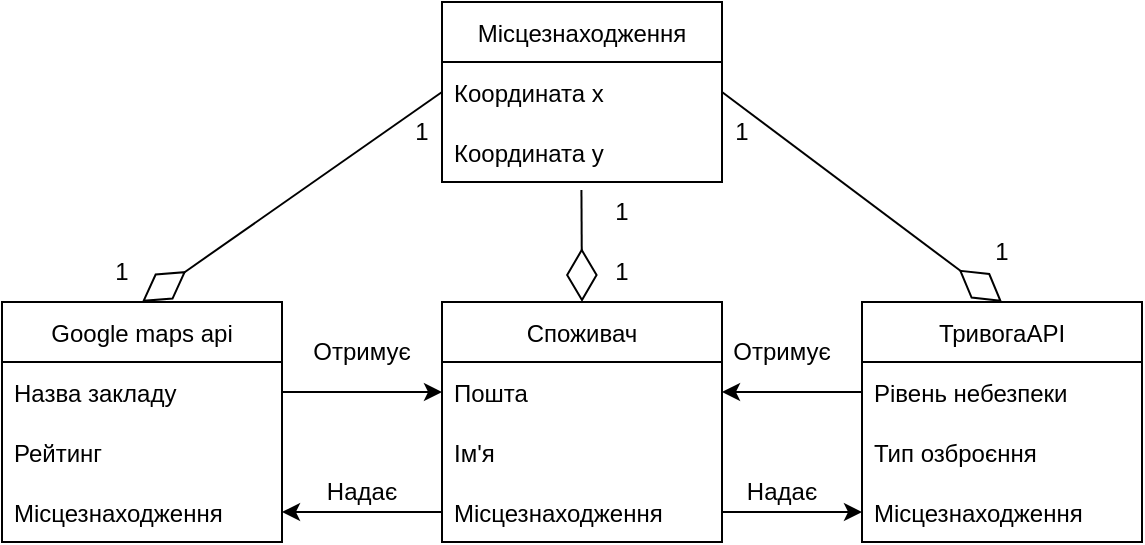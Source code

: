<mxfile version="24.2.1" type="device">
  <diagram id="UP70OYsEdL4t-0LXMRVg" name="Страница 1">
    <mxGraphModel dx="1075" dy="471" grid="1" gridSize="10" guides="1" tooltips="1" connect="1" arrows="1" fold="1" page="1" pageScale="1" pageWidth="827" pageHeight="1169" math="0" shadow="0">
      <root>
        <mxCell id="0" />
        <mxCell id="1" parent="0" />
        <mxCell id="zKAUEKV1T977Aa9bg8hR-9" value="ТривогаAPI" style="swimlane;fontStyle=0;childLayout=stackLayout;horizontal=1;startSize=30;horizontalStack=0;resizeParent=1;resizeParentMax=0;resizeLast=0;collapsible=1;marginBottom=0;" parent="1" vertex="1">
          <mxGeometry x="540" y="200" width="140" height="120" as="geometry" />
        </mxCell>
        <mxCell id="zKAUEKV1T977Aa9bg8hR-10" value="Рівень небезпеки" style="text;strokeColor=none;fillColor=none;align=left;verticalAlign=middle;spacingLeft=4;spacingRight=4;overflow=hidden;points=[[0,0.5],[1,0.5]];portConstraint=eastwest;rotatable=0;" parent="zKAUEKV1T977Aa9bg8hR-9" vertex="1">
          <mxGeometry y="30" width="140" height="30" as="geometry" />
        </mxCell>
        <mxCell id="zKAUEKV1T977Aa9bg8hR-11" value="Тип озброєння" style="text;strokeColor=none;fillColor=none;align=left;verticalAlign=middle;spacingLeft=4;spacingRight=4;overflow=hidden;points=[[0,0.5],[1,0.5]];portConstraint=eastwest;rotatable=0;" parent="zKAUEKV1T977Aa9bg8hR-9" vertex="1">
          <mxGeometry y="60" width="140" height="30" as="geometry" />
        </mxCell>
        <mxCell id="zKAUEKV1T977Aa9bg8hR-12" value="Місцезнаходження" style="text;strokeColor=none;fillColor=none;align=left;verticalAlign=middle;spacingLeft=4;spacingRight=4;overflow=hidden;points=[[0,0.5],[1,0.5]];portConstraint=eastwest;rotatable=0;" parent="zKAUEKV1T977Aa9bg8hR-9" vertex="1">
          <mxGeometry y="90" width="140" height="30" as="geometry" />
        </mxCell>
        <mxCell id="zKAUEKV1T977Aa9bg8hR-16" value="Отримує" style="text;html=1;strokeColor=none;fillColor=none;align=center;verticalAlign=middle;whiteSpace=wrap;rounded=0;" parent="1" vertex="1">
          <mxGeometry x="470" y="210" width="60" height="30" as="geometry" />
        </mxCell>
        <mxCell id="zKAUEKV1T977Aa9bg8hR-17" value="Google maps api" style="swimlane;fontStyle=0;childLayout=stackLayout;horizontal=1;startSize=30;horizontalStack=0;resizeParent=1;resizeParentMax=0;resizeLast=0;collapsible=1;marginBottom=0;" parent="1" vertex="1">
          <mxGeometry x="110" y="200" width="140" height="120" as="geometry" />
        </mxCell>
        <mxCell id="zKAUEKV1T977Aa9bg8hR-18" value="Назва закладу" style="text;strokeColor=none;fillColor=none;align=left;verticalAlign=middle;spacingLeft=4;spacingRight=4;overflow=hidden;points=[[0,0.5],[1,0.5]];portConstraint=eastwest;rotatable=0;" parent="zKAUEKV1T977Aa9bg8hR-17" vertex="1">
          <mxGeometry y="30" width="140" height="30" as="geometry" />
        </mxCell>
        <mxCell id="zKAUEKV1T977Aa9bg8hR-19" value="Рейтинг" style="text;strokeColor=none;fillColor=none;align=left;verticalAlign=middle;spacingLeft=4;spacingRight=4;overflow=hidden;points=[[0,0.5],[1,0.5]];portConstraint=eastwest;rotatable=0;" parent="zKAUEKV1T977Aa9bg8hR-17" vertex="1">
          <mxGeometry y="60" width="140" height="30" as="geometry" />
        </mxCell>
        <mxCell id="zKAUEKV1T977Aa9bg8hR-20" value="Місцезнаходження" style="text;strokeColor=none;fillColor=none;align=left;verticalAlign=middle;spacingLeft=4;spacingRight=4;overflow=hidden;points=[[0,0.5],[1,0.5]];portConstraint=eastwest;rotatable=0;" parent="zKAUEKV1T977Aa9bg8hR-17" vertex="1">
          <mxGeometry y="90" width="140" height="30" as="geometry" />
        </mxCell>
        <mxCell id="zKAUEKV1T977Aa9bg8hR-21" value="Місцезнаходження" style="swimlane;fontStyle=0;childLayout=stackLayout;horizontal=1;startSize=30;horizontalStack=0;resizeParent=1;resizeParentMax=0;resizeLast=0;collapsible=1;marginBottom=0;" parent="1" vertex="1">
          <mxGeometry x="330" y="50" width="140" height="90" as="geometry" />
        </mxCell>
        <mxCell id="zKAUEKV1T977Aa9bg8hR-22" value="Координата х" style="text;strokeColor=none;fillColor=none;align=left;verticalAlign=middle;spacingLeft=4;spacingRight=4;overflow=hidden;points=[[0,0.5],[1,0.5]];portConstraint=eastwest;rotatable=0;" parent="zKAUEKV1T977Aa9bg8hR-21" vertex="1">
          <mxGeometry y="30" width="140" height="30" as="geometry" />
        </mxCell>
        <mxCell id="zKAUEKV1T977Aa9bg8hR-23" value="Координата у" style="text;strokeColor=none;fillColor=none;align=left;verticalAlign=middle;spacingLeft=4;spacingRight=4;overflow=hidden;points=[[0,0.5],[1,0.5]];portConstraint=eastwest;rotatable=0;" parent="zKAUEKV1T977Aa9bg8hR-21" vertex="1">
          <mxGeometry y="60" width="140" height="30" as="geometry" />
        </mxCell>
        <mxCell id="zKAUEKV1T977Aa9bg8hR-26" value="Споживач" style="swimlane;fontStyle=0;childLayout=stackLayout;horizontal=1;startSize=30;horizontalStack=0;resizeParent=1;resizeParentMax=0;resizeLast=0;collapsible=1;marginBottom=0;" parent="1" vertex="1">
          <mxGeometry x="330" y="200" width="140" height="120" as="geometry">
            <mxRectangle x="290" y="130" width="100" height="30" as="alternateBounds" />
          </mxGeometry>
        </mxCell>
        <mxCell id="zKAUEKV1T977Aa9bg8hR-27" value="Пошта" style="text;strokeColor=none;fillColor=none;align=left;verticalAlign=middle;spacingLeft=4;spacingRight=4;overflow=hidden;points=[[0,0.5],[1,0.5]];portConstraint=eastwest;rotatable=0;" parent="zKAUEKV1T977Aa9bg8hR-26" vertex="1">
          <mxGeometry y="30" width="140" height="30" as="geometry" />
        </mxCell>
        <mxCell id="zKAUEKV1T977Aa9bg8hR-28" value="Ім&#39;я" style="text;strokeColor=none;fillColor=none;align=left;verticalAlign=middle;spacingLeft=4;spacingRight=4;overflow=hidden;points=[[0,0.5],[1,0.5]];portConstraint=eastwest;rotatable=0;" parent="zKAUEKV1T977Aa9bg8hR-26" vertex="1">
          <mxGeometry y="60" width="140" height="30" as="geometry" />
        </mxCell>
        <mxCell id="zKAUEKV1T977Aa9bg8hR-29" value="Місцезнаходження" style="text;strokeColor=none;fillColor=none;align=left;verticalAlign=middle;spacingLeft=4;spacingRight=4;overflow=hidden;points=[[0,0.5],[1,0.5]];portConstraint=eastwest;rotatable=0;" parent="zKAUEKV1T977Aa9bg8hR-26" vertex="1">
          <mxGeometry y="90" width="140" height="30" as="geometry" />
        </mxCell>
        <mxCell id="zKAUEKV1T977Aa9bg8hR-30" value="" style="endArrow=classic;html=1;rounded=0;exitX=0;exitY=0.5;exitDx=0;exitDy=0;entryX=1;entryY=0.5;entryDx=0;entryDy=0;" parent="1" source="zKAUEKV1T977Aa9bg8hR-10" target="zKAUEKV1T977Aa9bg8hR-27" edge="1">
          <mxGeometry width="50" height="50" relative="1" as="geometry">
            <mxPoint x="430" y="400" as="sourcePoint" />
            <mxPoint x="480" y="350" as="targetPoint" />
          </mxGeometry>
        </mxCell>
        <mxCell id="zKAUEKV1T977Aa9bg8hR-31" value="" style="endArrow=classic;html=1;rounded=0;exitX=1;exitY=0.5;exitDx=0;exitDy=0;entryX=0;entryY=0.5;entryDx=0;entryDy=0;" parent="1" source="zKAUEKV1T977Aa9bg8hR-29" target="zKAUEKV1T977Aa9bg8hR-12" edge="1">
          <mxGeometry width="50" height="50" relative="1" as="geometry">
            <mxPoint x="430" y="400" as="sourcePoint" />
            <mxPoint x="480" y="350" as="targetPoint" />
          </mxGeometry>
        </mxCell>
        <mxCell id="zKAUEKV1T977Aa9bg8hR-32" value="Надає" style="text;html=1;strokeColor=none;fillColor=none;align=center;verticalAlign=middle;whiteSpace=wrap;rounded=0;" parent="1" vertex="1">
          <mxGeometry x="470" y="280" width="60" height="30" as="geometry" />
        </mxCell>
        <mxCell id="zKAUEKV1T977Aa9bg8hR-33" value="" style="endArrow=classic;html=1;rounded=0;exitX=0;exitY=0.5;exitDx=0;exitDy=0;" parent="1" source="zKAUEKV1T977Aa9bg8hR-29" target="zKAUEKV1T977Aa9bg8hR-20" edge="1">
          <mxGeometry width="50" height="50" relative="1" as="geometry">
            <mxPoint x="430" y="400" as="sourcePoint" />
            <mxPoint x="480" y="350" as="targetPoint" />
          </mxGeometry>
        </mxCell>
        <mxCell id="zKAUEKV1T977Aa9bg8hR-34" value="Надає" style="text;html=1;strokeColor=none;fillColor=none;align=center;verticalAlign=middle;whiteSpace=wrap;rounded=0;" parent="1" vertex="1">
          <mxGeometry x="260" y="280" width="60" height="30" as="geometry" />
        </mxCell>
        <mxCell id="zKAUEKV1T977Aa9bg8hR-35" value="Отримує" style="text;html=1;strokeColor=none;fillColor=none;align=center;verticalAlign=middle;whiteSpace=wrap;rounded=0;" parent="1" vertex="1">
          <mxGeometry x="260" y="210" width="60" height="30" as="geometry" />
        </mxCell>
        <mxCell id="zKAUEKV1T977Aa9bg8hR-36" value="" style="endArrow=classic;html=1;rounded=0;exitX=1;exitY=0.5;exitDx=0;exitDy=0;entryX=0;entryY=0.5;entryDx=0;entryDy=0;" parent="1" source="zKAUEKV1T977Aa9bg8hR-18" target="zKAUEKV1T977Aa9bg8hR-27" edge="1">
          <mxGeometry width="50" height="50" relative="1" as="geometry">
            <mxPoint x="430" y="400" as="sourcePoint" />
            <mxPoint x="480" y="350" as="targetPoint" />
          </mxGeometry>
        </mxCell>
        <mxCell id="rESC7C3T64RRYGmZeZ3e-5" value="" style="endArrow=diamondThin;endFill=0;endSize=24;html=1;rounded=0;exitX=0.498;exitY=1.133;exitDx=0;exitDy=0;exitPerimeter=0;entryX=0.5;entryY=0;entryDx=0;entryDy=0;" edge="1" parent="1" source="zKAUEKV1T977Aa9bg8hR-23" target="zKAUEKV1T977Aa9bg8hR-26">
          <mxGeometry width="160" relative="1" as="geometry">
            <mxPoint x="340" y="160" as="sourcePoint" />
            <mxPoint x="500" y="160" as="targetPoint" />
          </mxGeometry>
        </mxCell>
        <mxCell id="rESC7C3T64RRYGmZeZ3e-6" value="1" style="text;html=1;align=center;verticalAlign=middle;whiteSpace=wrap;rounded=0;" vertex="1" parent="1">
          <mxGeometry x="390" y="140" width="60" height="30" as="geometry" />
        </mxCell>
        <mxCell id="rESC7C3T64RRYGmZeZ3e-7" value="1" style="text;html=1;align=center;verticalAlign=middle;whiteSpace=wrap;rounded=0;" vertex="1" parent="1">
          <mxGeometry x="390" y="170" width="60" height="30" as="geometry" />
        </mxCell>
        <mxCell id="rESC7C3T64RRYGmZeZ3e-8" value="1" style="text;html=1;align=center;verticalAlign=middle;whiteSpace=wrap;rounded=0;" vertex="1" parent="1">
          <mxGeometry x="140" y="170" width="60" height="30" as="geometry" />
        </mxCell>
        <mxCell id="rESC7C3T64RRYGmZeZ3e-9" value="1" style="text;html=1;align=center;verticalAlign=middle;whiteSpace=wrap;rounded=0;" vertex="1" parent="1">
          <mxGeometry x="290" y="100" width="60" height="30" as="geometry" />
        </mxCell>
        <mxCell id="rESC7C3T64RRYGmZeZ3e-10" value="1" style="text;html=1;align=center;verticalAlign=middle;whiteSpace=wrap;rounded=0;" vertex="1" parent="1">
          <mxGeometry x="580" y="160" width="60" height="30" as="geometry" />
        </mxCell>
        <mxCell id="rESC7C3T64RRYGmZeZ3e-11" value="1" style="text;html=1;align=center;verticalAlign=middle;whiteSpace=wrap;rounded=0;" vertex="1" parent="1">
          <mxGeometry x="450" y="100" width="60" height="30" as="geometry" />
        </mxCell>
        <mxCell id="rESC7C3T64RRYGmZeZ3e-12" value="" style="endArrow=diamondThin;endFill=0;endSize=24;html=1;rounded=0;exitX=1;exitY=0.5;exitDx=0;exitDy=0;entryX=0.5;entryY=0;entryDx=0;entryDy=0;" edge="1" parent="1" source="zKAUEKV1T977Aa9bg8hR-22" target="zKAUEKV1T977Aa9bg8hR-9">
          <mxGeometry width="160" relative="1" as="geometry">
            <mxPoint x="340" y="250" as="sourcePoint" />
            <mxPoint x="550" y="150" as="targetPoint" />
          </mxGeometry>
        </mxCell>
        <mxCell id="rESC7C3T64RRYGmZeZ3e-13" value="" style="endArrow=diamondThin;endFill=0;endSize=24;html=1;rounded=0;exitX=0;exitY=0.5;exitDx=0;exitDy=0;entryX=0.5;entryY=0;entryDx=0;entryDy=0;" edge="1" parent="1" source="zKAUEKV1T977Aa9bg8hR-22" target="zKAUEKV1T977Aa9bg8hR-17">
          <mxGeometry width="160" relative="1" as="geometry">
            <mxPoint x="90" y="85" as="sourcePoint" />
            <mxPoint x="230" y="190" as="targetPoint" />
          </mxGeometry>
        </mxCell>
      </root>
    </mxGraphModel>
  </diagram>
</mxfile>
